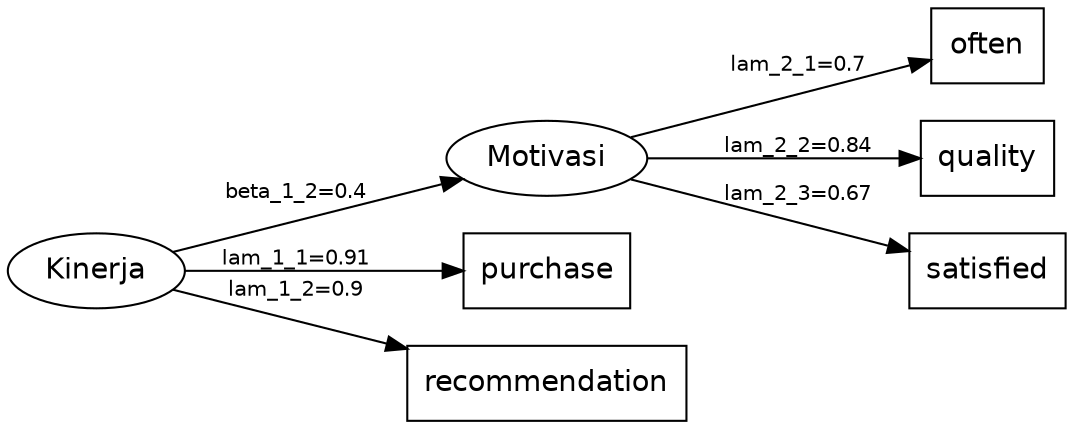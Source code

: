 digraph "cetak_sem" {
  rankdir=LR;
  size="8,8";
  node [fontname="Helvetica" fontsize=14 shape=box];
  edge [fontname="Helvetica" fontsize=10];
  center=1;
  "Kinerja" [shape=ellipse]
  "Motivasi" [shape=ellipse]
 "Kinerja" -> "purchase" [label="lam_1_1=0.91"];
  "Kinerja" -> "recommendation" [label="lam_1_2=0.9"];
  "Motivasi" -> "often" [label="lam_2_1=0.7"];
  "Motivasi" -> "quality" [label="lam_2_2=0.84"];
  "Motivasi" -> "satisfied" [label="lam_2_3=0.67"];
  "Kinerja" -> "Motivasi" [label="beta_1_2=0.4"];
}
